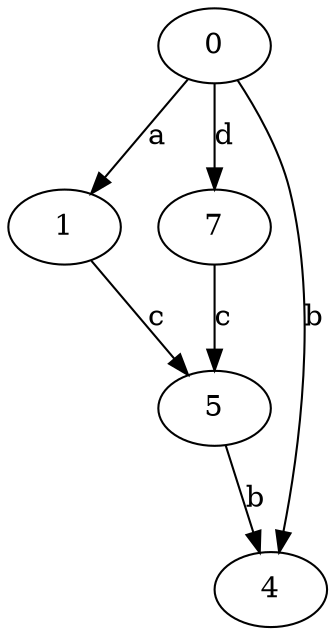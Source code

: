 strict digraph  {
0;
1;
4;
5;
7;
0 -> 1  [label=a];
0 -> 4  [label=b];
0 -> 7  [label=d];
1 -> 5  [label=c];
5 -> 4  [label=b];
7 -> 5  [label=c];
}
